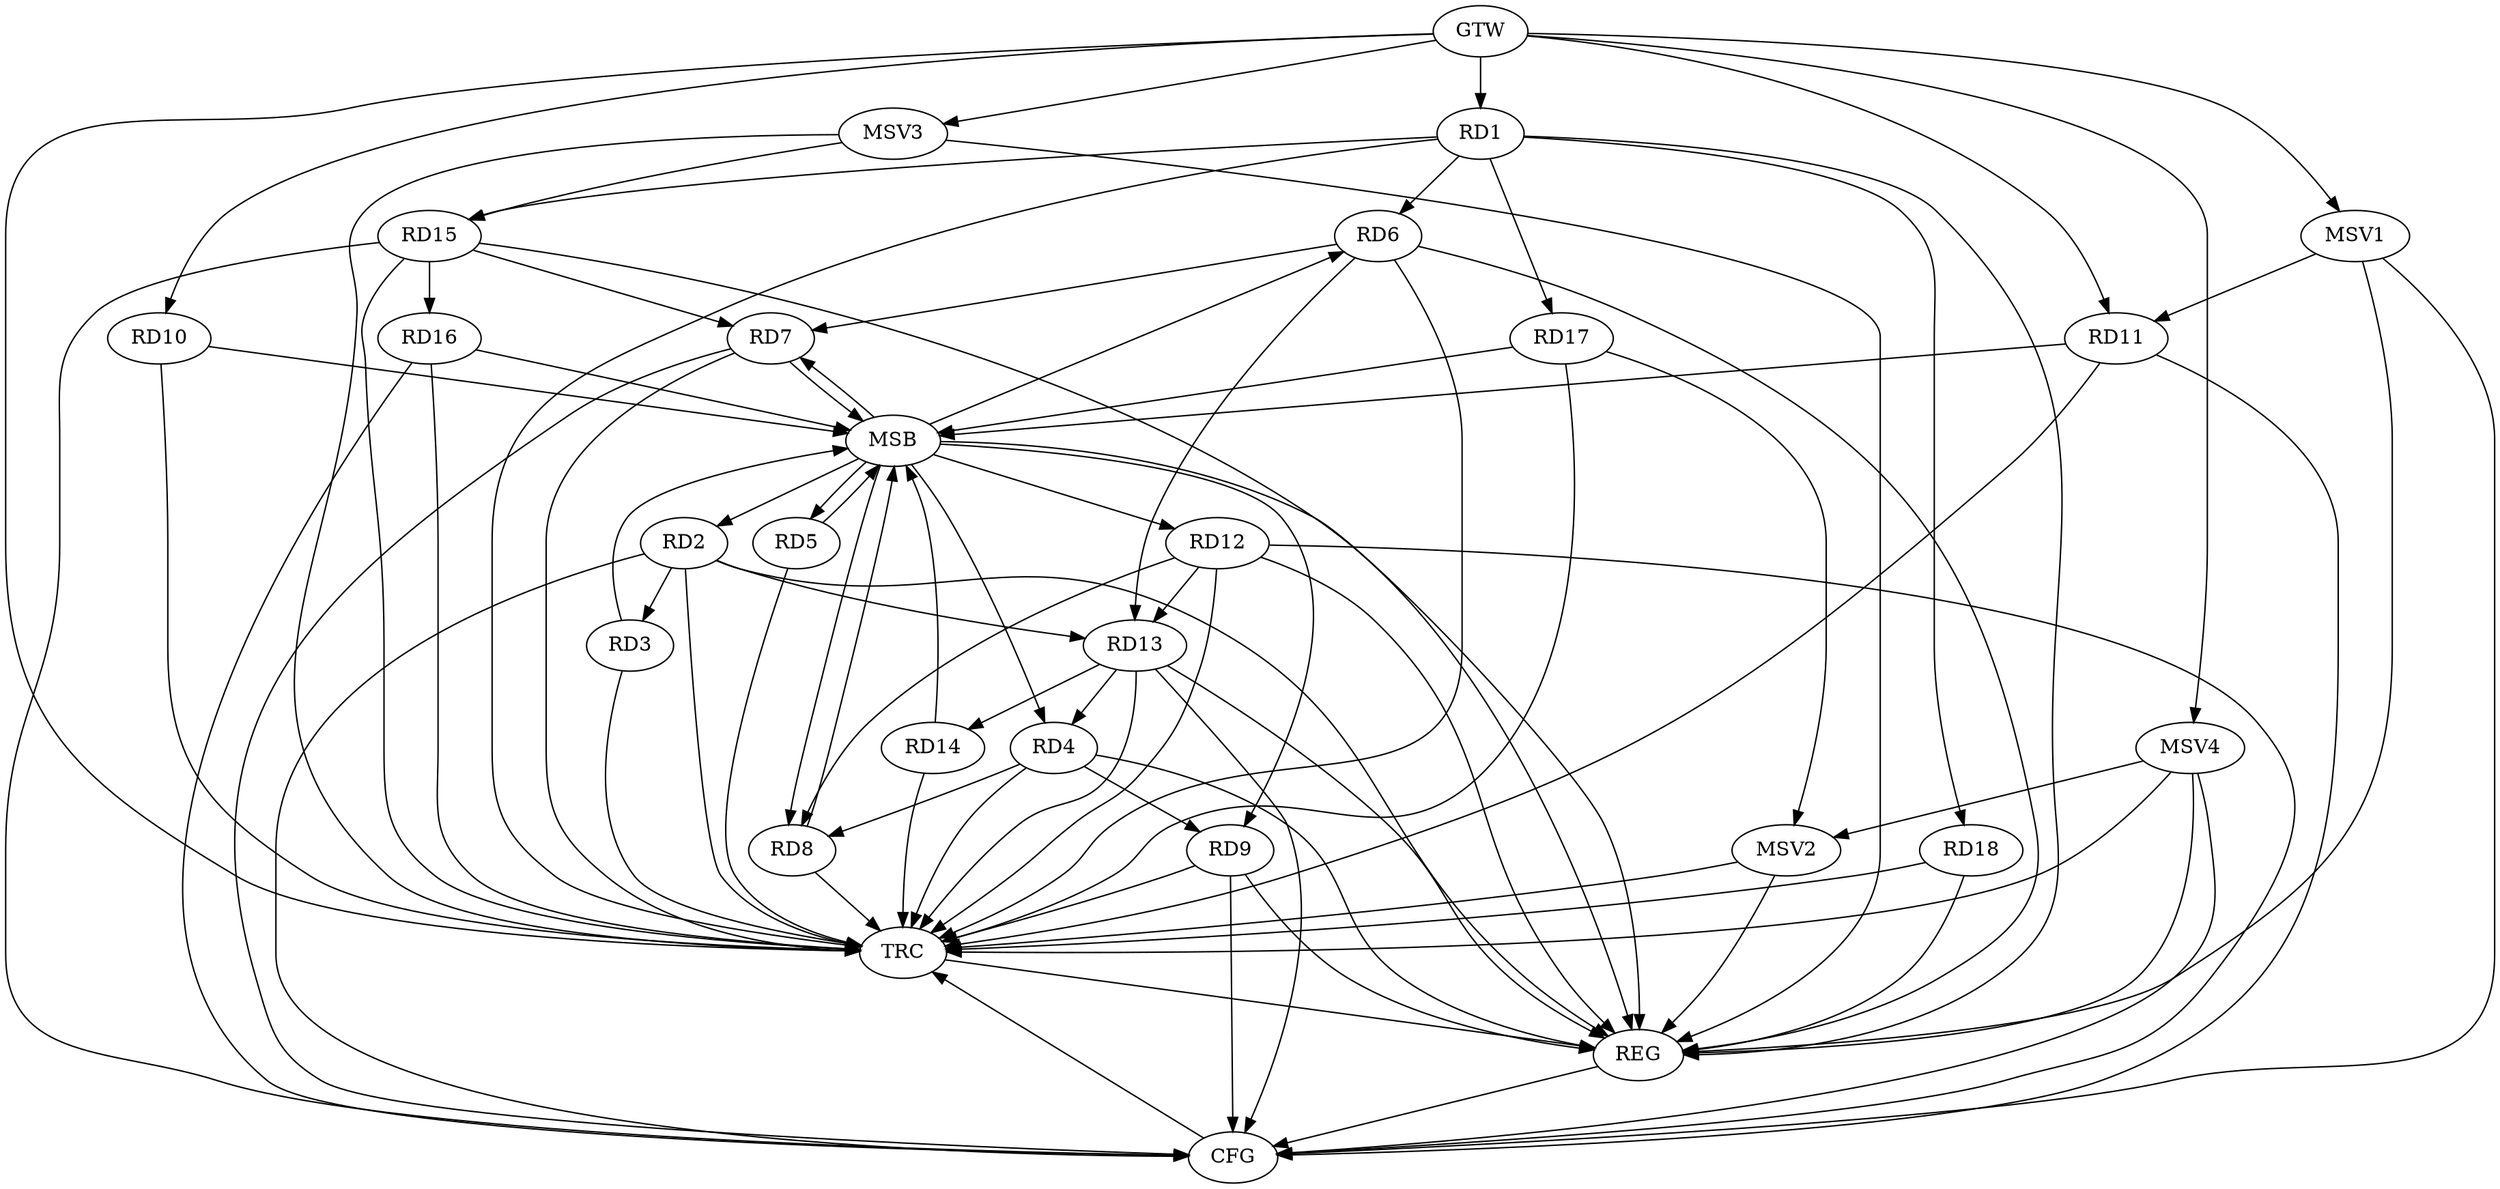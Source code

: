strict digraph G {
  RD1 [ label="RD1" ];
  RD2 [ label="RD2" ];
  RD3 [ label="RD3" ];
  RD4 [ label="RD4" ];
  RD5 [ label="RD5" ];
  RD6 [ label="RD6" ];
  RD7 [ label="RD7" ];
  RD8 [ label="RD8" ];
  RD9 [ label="RD9" ];
  RD10 [ label="RD10" ];
  RD11 [ label="RD11" ];
  RD12 [ label="RD12" ];
  RD13 [ label="RD13" ];
  RD14 [ label="RD14" ];
  RD15 [ label="RD15" ];
  RD16 [ label="RD16" ];
  RD17 [ label="RD17" ];
  RD18 [ label="RD18" ];
  GTW [ label="GTW" ];
  REG [ label="REG" ];
  MSB [ label="MSB" ];
  CFG [ label="CFG" ];
  TRC [ label="TRC" ];
  MSV1 [ label="MSV1" ];
  MSV2 [ label="MSV2" ];
  MSV3 [ label="MSV3" ];
  MSV4 [ label="MSV4" ];
  RD1 -> RD6;
  RD1 -> RD17;
  RD1 -> RD18;
  RD2 -> RD3;
  RD2 -> RD13;
  RD4 -> RD8;
  RD4 -> RD9;
  RD13 -> RD4;
  RD6 -> RD7;
  RD6 -> RD13;
  RD15 -> RD7;
  RD12 -> RD8;
  RD12 -> RD13;
  RD13 -> RD14;
  RD15 -> RD16;
  GTW -> RD1;
  GTW -> RD10;
  GTW -> RD11;
  RD1 -> REG;
  RD2 -> REG;
  RD4 -> REG;
  RD6 -> REG;
  RD9 -> REG;
  RD12 -> REG;
  RD13 -> REG;
  RD15 -> REG;
  RD18 -> REG;
  RD3 -> MSB;
  MSB -> RD2;
  MSB -> RD12;
  MSB -> REG;
  RD5 -> MSB;
  MSB -> RD7;
  RD7 -> MSB;
  MSB -> RD8;
  RD8 -> MSB;
  RD10 -> MSB;
  RD11 -> MSB;
  MSB -> RD4;
  MSB -> RD9;
  RD14 -> MSB;
  MSB -> RD5;
  MSB -> RD6;
  RD16 -> MSB;
  RD17 -> MSB;
  RD9 -> CFG;
  RD7 -> CFG;
  RD13 -> CFG;
  RD15 -> CFG;
  RD2 -> CFG;
  RD16 -> CFG;
  RD11 -> CFG;
  RD12 -> CFG;
  REG -> CFG;
  RD1 -> TRC;
  RD2 -> TRC;
  RD3 -> TRC;
  RD4 -> TRC;
  RD5 -> TRC;
  RD6 -> TRC;
  RD7 -> TRC;
  RD8 -> TRC;
  RD9 -> TRC;
  RD10 -> TRC;
  RD11 -> TRC;
  RD12 -> TRC;
  RD13 -> TRC;
  RD14 -> TRC;
  RD15 -> TRC;
  RD16 -> TRC;
  RD17 -> TRC;
  RD18 -> TRC;
  GTW -> TRC;
  CFG -> TRC;
  TRC -> REG;
  RD1 -> RD15;
  MSV1 -> RD11;
  GTW -> MSV1;
  MSV1 -> REG;
  MSV1 -> CFG;
  RD17 -> MSV2;
  MSV2 -> REG;
  MSV2 -> TRC;
  MSV3 -> RD15;
  GTW -> MSV3;
  MSV3 -> REG;
  MSV3 -> TRC;
  MSV4 -> MSV2;
  GTW -> MSV4;
  MSV4 -> REG;
  MSV4 -> TRC;
  MSV4 -> CFG;
}
